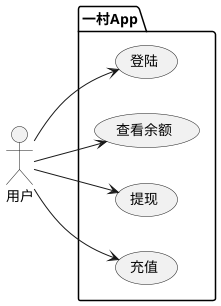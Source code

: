 @startuml
left to right direction

actor 用户 as guest


package 一村App {
  usecase "登陆" as login
  usecase "查看余额" as checkbalance
  usecase "提现" as takecash
  usecase "充值" as recharge
'  usecase "验证密码" as checkpwd
'  usecase "显示密码错误" as errorpwd
'  usecase "验证资金" as uc5
'  usecase "提示资金不足" as nomoney
}

'package 第三方 {
'  actor "银行" as bank
'  actor "南洋银行" as nanyang
'  actor "微信" as weixin
'}

guest --> checkbalance
guest --> login
guest --> takecash
guest --> recharge

'login .> checkpwd: include
'login <.. errorpwd: extends
'takecash --> bank
'takecash ..> uc5: include
'takecash <.. nomoney: extends
'recharge <--- bank
'nanyang -up-|> bank
'weixin -up-|> bank
@enduml